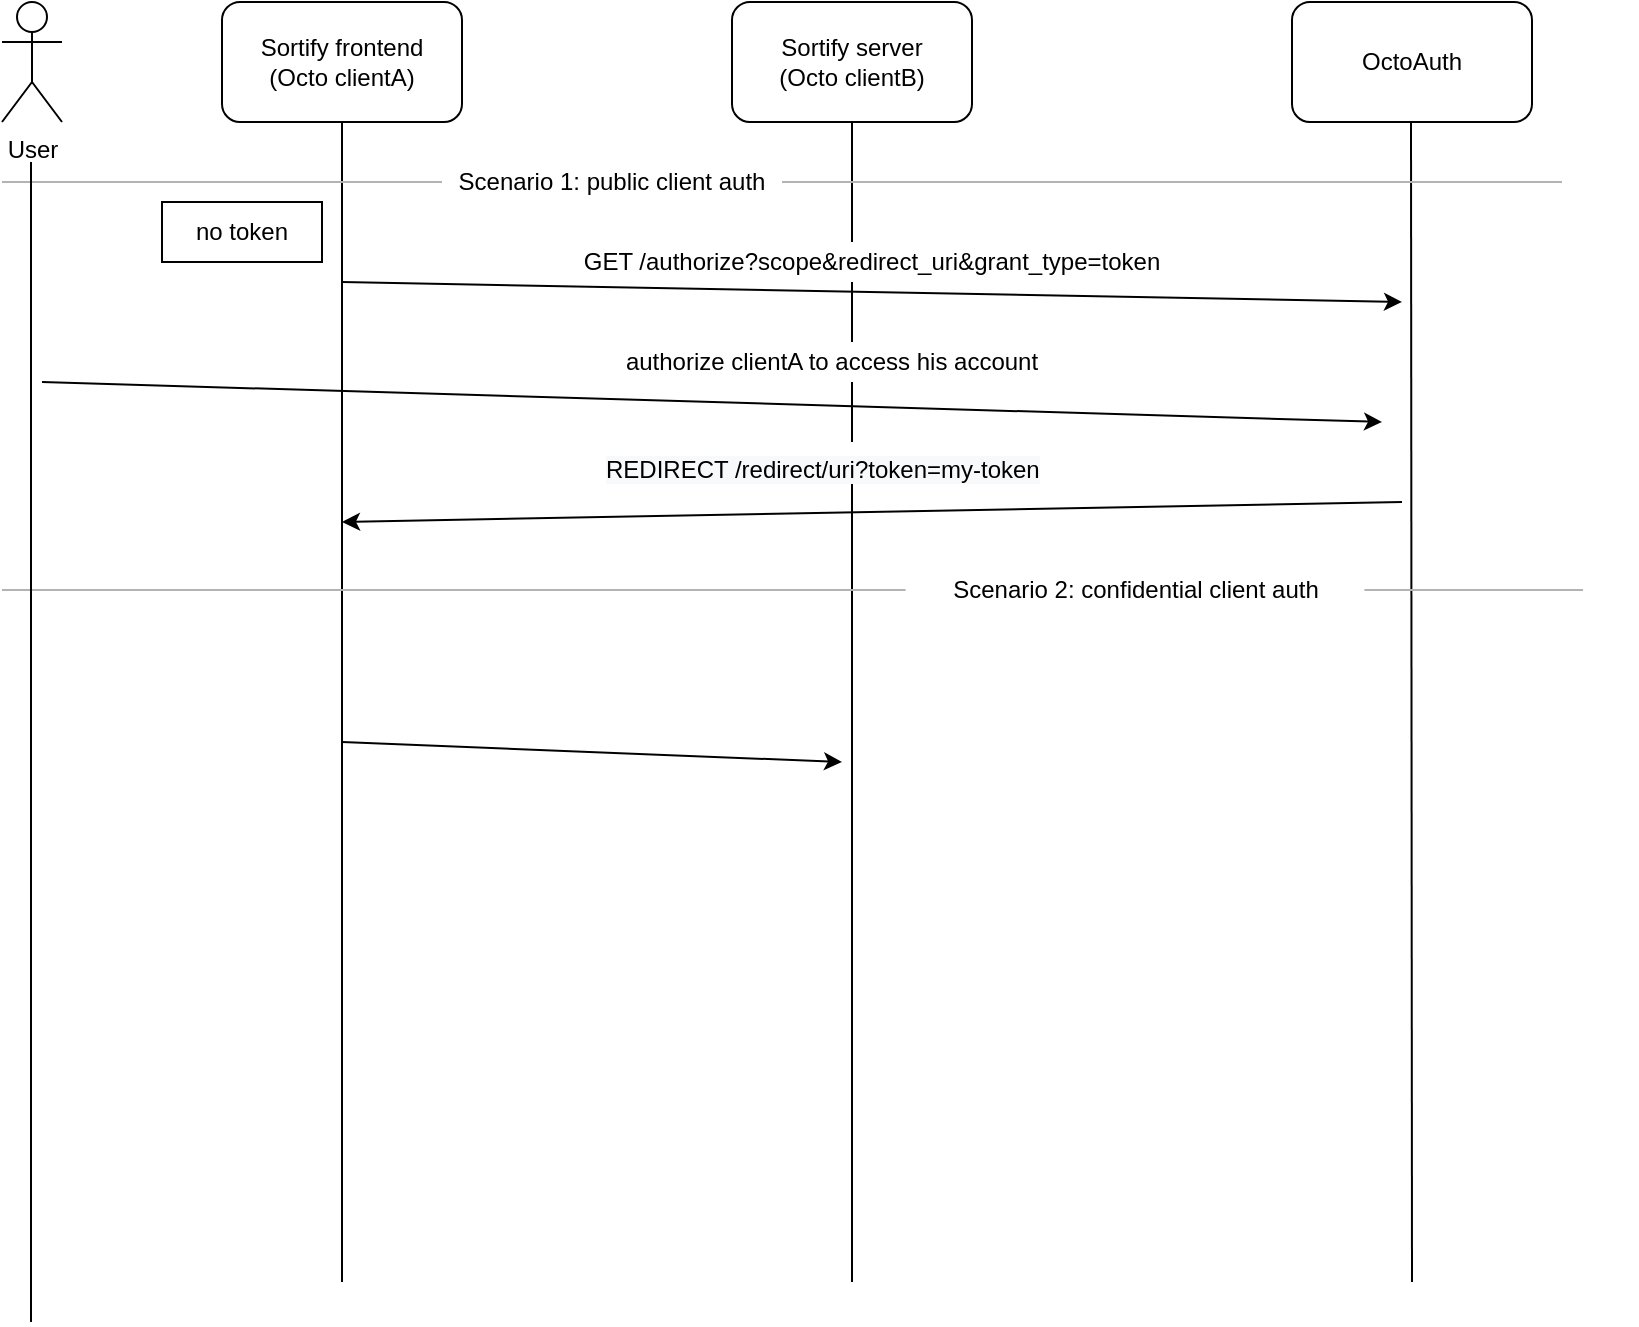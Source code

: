 <mxfile version="15.1.1" type="device"><diagram id="L7HQdyIoxV2k4UBMoBOj" name="Page-1"><mxGraphModel dx="1422" dy="762" grid="1" gridSize="10" guides="1" tooltips="1" connect="1" arrows="1" fold="1" page="1" pageScale="1" pageWidth="827" pageHeight="1169" math="0" shadow="0"><root><mxCell id="0"/><mxCell id="1" parent="0"/><mxCell id="aWPRv5xks1ZoVKuADXZK-1" value="Sortify server&lt;br&gt;(Octo clientB)" style="rounded=1;whiteSpace=wrap;html=1;" parent="1" vertex="1"><mxGeometry x="375" y="80" width="120" height="60" as="geometry"/></mxCell><mxCell id="aWPRv5xks1ZoVKuADXZK-2" value="OctoAuth" style="rounded=1;whiteSpace=wrap;html=1;" parent="1" vertex="1"><mxGeometry x="655" y="80" width="120" height="60" as="geometry"/></mxCell><mxCell id="aWPRv5xks1ZoVKuADXZK-4" value="" style="endArrow=none;html=1;entryX=0.5;entryY=1;entryDx=0;entryDy=0;" parent="1" target="aWPRv5xks1ZoVKuADXZK-1" edge="1"><mxGeometry width="50" height="50" relative="1" as="geometry"><mxPoint x="435" y="720" as="sourcePoint"/><mxPoint x="405" y="200" as="targetPoint"/></mxGeometry></mxCell><mxCell id="aWPRv5xks1ZoVKuADXZK-5" value="" style="endArrow=none;html=1;entryX=0.5;entryY=1;entryDx=0;entryDy=0;" parent="1" edge="1"><mxGeometry width="50" height="50" relative="1" as="geometry"><mxPoint x="715" y="720" as="sourcePoint"/><mxPoint x="714.5" y="140" as="targetPoint"/></mxGeometry></mxCell><mxCell id="aWPRv5xks1ZoVKuADXZK-9" value="Sortify frontend&lt;br&gt;(Octo clientA)" style="rounded=1;whiteSpace=wrap;html=1;" parent="1" vertex="1"><mxGeometry x="120" y="80" width="120" height="60" as="geometry"/></mxCell><mxCell id="aWPRv5xks1ZoVKuADXZK-10" value="" style="endArrow=none;html=1;entryX=0.5;entryY=1;entryDx=0;entryDy=0;" parent="1" target="aWPRv5xks1ZoVKuADXZK-9" edge="1"><mxGeometry width="50" height="50" relative="1" as="geometry"><mxPoint x="180" y="720" as="sourcePoint"/><mxPoint x="150" y="200" as="targetPoint"/></mxGeometry></mxCell><mxCell id="Yzo_ESzvCvCrr2n5g1XN-1" value="" style="endArrow=none;html=1;strokeColor=#B3B3B3;startArrow=none;" edge="1" parent="1" source="Yzo_ESzvCvCrr2n5g1XN-2"><mxGeometry width="50" height="50" relative="1" as="geometry"><mxPoint x="90" y="170" as="sourcePoint"/><mxPoint x="790" y="170" as="targetPoint"/></mxGeometry></mxCell><mxCell id="Yzo_ESzvCvCrr2n5g1XN-2" value="Scenario 1: public client auth" style="text;html=1;strokeColor=none;align=center;verticalAlign=middle;whiteSpace=wrap;rounded=0;fillColor=#ffffff;" vertex="1" parent="1"><mxGeometry x="230" y="160" width="170" height="20" as="geometry"/></mxCell><mxCell id="Yzo_ESzvCvCrr2n5g1XN-3" value="" style="endArrow=none;html=1;strokeColor=#B3B3B3;" edge="1" parent="1" target="Yzo_ESzvCvCrr2n5g1XN-2"><mxGeometry width="50" height="50" relative="1" as="geometry"><mxPoint x="10" y="170" as="sourcePoint"/><mxPoint x="790" y="170" as="targetPoint"/></mxGeometry></mxCell><mxCell id="Yzo_ESzvCvCrr2n5g1XN-11" value="" style="group" vertex="1" connectable="0" parent="1"><mxGeometry x="62.5" y="360" width="765" height="20" as="geometry"/></mxCell><mxCell id="Yzo_ESzvCvCrr2n5g1XN-8" value="" style="endArrow=none;html=1;strokeColor=#B3B3B3;startArrow=none;" edge="1" parent="Yzo_ESzvCvCrr2n5g1XN-11" source="Yzo_ESzvCvCrr2n5g1XN-9"><mxGeometry width="50" height="50" relative="1" as="geometry"><mxPoint x="-27" y="14" as="sourcePoint"/><mxPoint x="738.0" y="14" as="targetPoint"/><Array as="points"><mxPoint x="426.536" y="14"/></Array></mxGeometry></mxCell><mxCell id="Yzo_ESzvCvCrr2n5g1XN-9" value="Scenario 2: confidential client auth" style="text;html=1;strokeColor=none;align=center;verticalAlign=middle;whiteSpace=wrap;rounded=0;fillColor=#ffffff;" vertex="1" parent="Yzo_ESzvCvCrr2n5g1XN-11"><mxGeometry x="399.214" y="4" width="229.5" height="20" as="geometry"/></mxCell><mxCell id="Yzo_ESzvCvCrr2n5g1XN-10" value="" style="endArrow=none;html=1;strokeColor=#B3B3B3;" edge="1" parent="Yzo_ESzvCvCrr2n5g1XN-11" target="Yzo_ESzvCvCrr2n5g1XN-9"><mxGeometry width="50" height="50" relative="1" as="geometry"><mxPoint x="-52.5" y="14" as="sourcePoint"/><mxPoint x="738.0" y="14" as="targetPoint"/></mxGeometry></mxCell><mxCell id="Yzo_ESzvCvCrr2n5g1XN-13" value="no token" style="rounded=0;whiteSpace=wrap;html=1;fillColor=#ffffff;" vertex="1" parent="1"><mxGeometry x="90" y="180" width="80" height="30" as="geometry"/></mxCell><mxCell id="Yzo_ESzvCvCrr2n5g1XN-14" value="" style="endArrow=classic;html=1;" edge="1" parent="1"><mxGeometry width="50" height="50" relative="1" as="geometry"><mxPoint x="180" y="220" as="sourcePoint"/><mxPoint x="710" y="230" as="targetPoint"/></mxGeometry></mxCell><mxCell id="Yzo_ESzvCvCrr2n5g1XN-15" value="GET /authorize?scope&amp;amp;redirect_uri&amp;amp;grant_type=token" style="text;html=1;strokeColor=none;align=center;verticalAlign=middle;whiteSpace=wrap;rounded=0;fillColor=#ffffff;" vertex="1" parent="1"><mxGeometry x="270" y="200" width="350" height="20" as="geometry"/></mxCell><mxCell id="Yzo_ESzvCvCrr2n5g1XN-17" value="" style="endArrow=classic;html=1;" edge="1" parent="1"><mxGeometry width="50" height="50" relative="1" as="geometry"><mxPoint x="30" y="270" as="sourcePoint"/><mxPoint x="700" y="290" as="targetPoint"/></mxGeometry></mxCell><mxCell id="Yzo_ESzvCvCrr2n5g1XN-18" value="User" style="shape=umlActor;verticalLabelPosition=bottom;verticalAlign=top;html=1;outlineConnect=0;fillColor=#ffffff;" vertex="1" parent="1"><mxGeometry x="10" y="80" width="30" height="60" as="geometry"/></mxCell><mxCell id="Yzo_ESzvCvCrr2n5g1XN-19" value="" style="endArrow=none;html=1;entryX=0.5;entryY=1;entryDx=0;entryDy=0;" edge="1" parent="1"><mxGeometry width="50" height="50" relative="1" as="geometry"><mxPoint x="24.5" y="740" as="sourcePoint"/><mxPoint x="24.5" y="160" as="targetPoint"/></mxGeometry></mxCell><mxCell id="Yzo_ESzvCvCrr2n5g1XN-20" value="authorize clientA to access his account" style="text;html=1;strokeColor=none;align=center;verticalAlign=middle;whiteSpace=wrap;rounded=0;fillColor=#ffffff;" vertex="1" parent="1"><mxGeometry x="250" y="250" width="350" height="20" as="geometry"/></mxCell><mxCell id="Yzo_ESzvCvCrr2n5g1XN-21" value="" style="endArrow=classic;html=1;" edge="1" parent="1"><mxGeometry width="50" height="50" relative="1" as="geometry"><mxPoint x="710" y="330" as="sourcePoint"/><mxPoint x="180" y="340" as="targetPoint"/></mxGeometry></mxCell><mxCell id="Yzo_ESzvCvCrr2n5g1XN-22" value="&lt;span style=&quot;color: rgb(0 , 0 , 0) ; font-family: &amp;#34;helvetica&amp;#34; ; font-size: 12px ; font-style: normal ; font-weight: 400 ; letter-spacing: normal ; text-align: center ; text-indent: 0px ; text-transform: none ; word-spacing: 0px ; background-color: rgb(248 , 249 , 250) ; display: inline ; float: none&quot;&gt;REDIRECT /redirect/uri?token=my-token&lt;/span&gt;" style="text;whiteSpace=wrap;html=1;fillColor=#ffffff;" vertex="1" parent="1"><mxGeometry x="310" y="300" width="310" height="20" as="geometry"/></mxCell><mxCell id="Yzo_ESzvCvCrr2n5g1XN-24" value="" style="endArrow=classic;html=1;strokeColor=#000000;" edge="1" parent="1"><mxGeometry width="50" height="50" relative="1" as="geometry"><mxPoint x="180" y="450" as="sourcePoint"/><mxPoint x="430" y="460" as="targetPoint"/></mxGeometry></mxCell></root></mxGraphModel></diagram></mxfile>